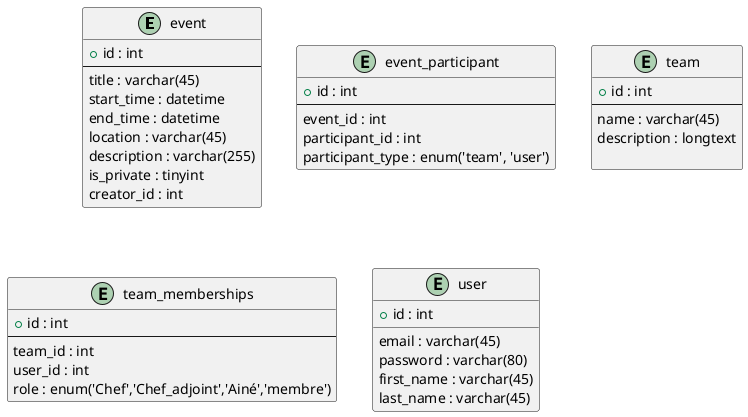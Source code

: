 @startuml diagram_concptuel
entity "event" {
    + id : int 
    --
    title : varchar(45)
    start_time : datetime
    end_time : datetime
    location : varchar(45)
    description : varchar(255)
    is_private : tinyint
    creator_id : int
}
    

entity "event_participant" {
    + id : int
    --
    event_id : int
    participant_id : int
    participant_type : enum('team', 'user')
}

entity "team" {
    + id : int
    --
    name : varchar(45)
    description : longtext

}

entity "team_memberships" {
    + id : int
    --
    team_id : int
    user_id : int
    role : enum('Chef','Chef_adjoint','Ainé','membre')
}
    

entity "user" {
    + id : int
    email : varchar(45)
    password : varchar(80)
    first_name : varchar(45)
    last_name : varchar(45)
}

@enduml
